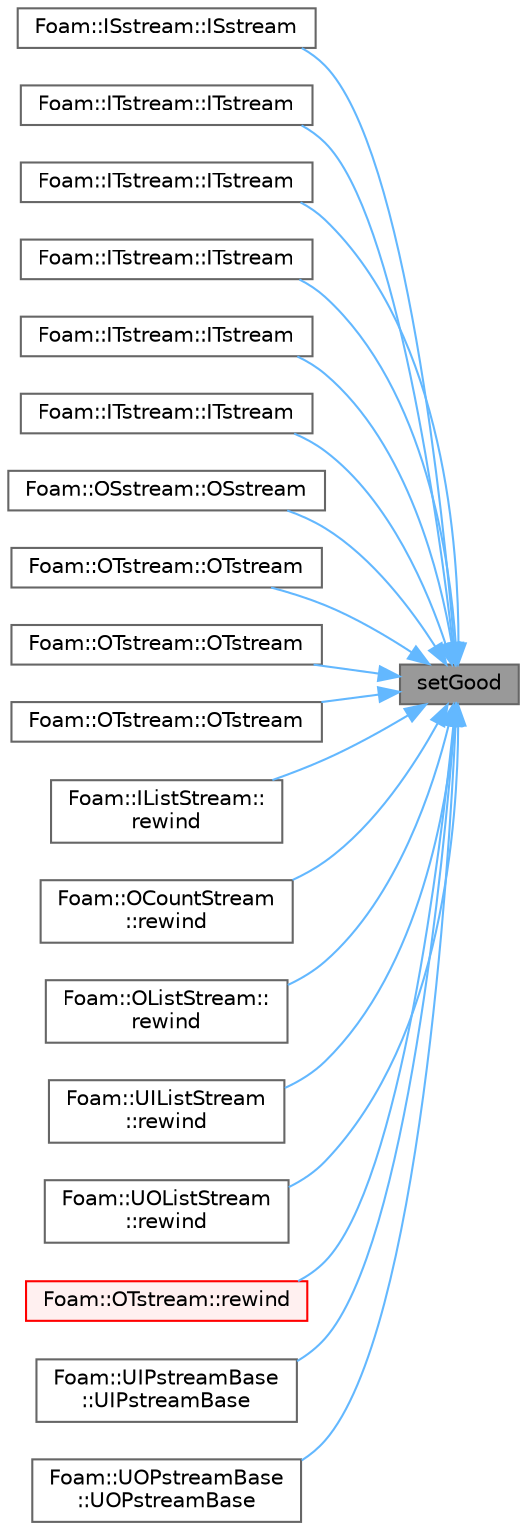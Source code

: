 digraph "setGood"
{
 // LATEX_PDF_SIZE
  bgcolor="transparent";
  edge [fontname=Helvetica,fontsize=10,labelfontname=Helvetica,labelfontsize=10];
  node [fontname=Helvetica,fontsize=10,shape=box,height=0.2,width=0.4];
  rankdir="RL";
  Node1 [id="Node000001",label="setGood",height=0.2,width=0.4,color="gray40", fillcolor="grey60", style="filled", fontcolor="black",tooltip=" "];
  Node1 -> Node2 [id="edge1_Node000001_Node000002",dir="back",color="steelblue1",style="solid",tooltip=" "];
  Node2 [id="Node000002",label="Foam::ISstream::ISstream",height=0.2,width=0.4,color="grey40", fillcolor="white", style="filled",URL="$classFoam_1_1ISstream.html#ab1945aff0417db968611b564292afe5f",tooltip=" "];
  Node1 -> Node3 [id="edge2_Node000001_Node000003",dir="back",color="steelblue1",style="solid",tooltip=" "];
  Node3 [id="Node000003",label="Foam::ITstream::ITstream",height=0.2,width=0.4,color="grey40", fillcolor="white", style="filled",URL="$classFoam_1_1ITstream.html#aa1fbb4f0af4aa1fd8c6c2213332e9ada",tooltip=" "];
  Node1 -> Node4 [id="edge3_Node000001_Node000004",dir="back",color="steelblue1",style="solid",tooltip=" "];
  Node4 [id="Node000004",label="Foam::ITstream::ITstream",height=0.2,width=0.4,color="grey40", fillcolor="white", style="filled",URL="$classFoam_1_1ITstream.html#a5e3eb80edfd92b40038ffd72e2b5ca37",tooltip=" "];
  Node1 -> Node5 [id="edge4_Node000001_Node000005",dir="back",color="steelblue1",style="solid",tooltip=" "];
  Node5 [id="Node000005",label="Foam::ITstream::ITstream",height=0.2,width=0.4,color="grey40", fillcolor="white", style="filled",URL="$classFoam_1_1ITstream.html#ac1be7b87b384a4478c799a30604ca7a4",tooltip=" "];
  Node1 -> Node6 [id="edge5_Node000001_Node000006",dir="back",color="steelblue1",style="solid",tooltip=" "];
  Node6 [id="Node000006",label="Foam::ITstream::ITstream",height=0.2,width=0.4,color="grey40", fillcolor="white", style="filled",URL="$classFoam_1_1ITstream.html#a2476118ccb0c51c8ab22333b62873fb5",tooltip=" "];
  Node1 -> Node7 [id="edge6_Node000001_Node000007",dir="back",color="steelblue1",style="solid",tooltip=" "];
  Node7 [id="Node000007",label="Foam::ITstream::ITstream",height=0.2,width=0.4,color="grey40", fillcolor="white", style="filled",URL="$classFoam_1_1ITstream.html#a5be1b0eb5bd939960da0f54875313345",tooltip=" "];
  Node1 -> Node8 [id="edge7_Node000001_Node000008",dir="back",color="steelblue1",style="solid",tooltip=" "];
  Node8 [id="Node000008",label="Foam::OSstream::OSstream",height=0.2,width=0.4,color="grey40", fillcolor="white", style="filled",URL="$classFoam_1_1OSstream.html#aab90869730ead52f54278900d539e5f6",tooltip=" "];
  Node1 -> Node9 [id="edge8_Node000001_Node000009",dir="back",color="steelblue1",style="solid",tooltip=" "];
  Node9 [id="Node000009",label="Foam::OTstream::OTstream",height=0.2,width=0.4,color="grey40", fillcolor="white", style="filled",URL="$classFoam_1_1OTstream.html#a82a1f5601356b0d43c009e9db6152128",tooltip=" "];
  Node1 -> Node10 [id="edge9_Node000001_Node000010",dir="back",color="steelblue1",style="solid",tooltip=" "];
  Node10 [id="Node000010",label="Foam::OTstream::OTstream",height=0.2,width=0.4,color="grey40", fillcolor="white", style="filled",URL="$classFoam_1_1OTstream.html#a0d2af2045e677fbdd7267cd1facc4e78",tooltip=" "];
  Node1 -> Node11 [id="edge10_Node000001_Node000011",dir="back",color="steelblue1",style="solid",tooltip=" "];
  Node11 [id="Node000011",label="Foam::OTstream::OTstream",height=0.2,width=0.4,color="grey40", fillcolor="white", style="filled",URL="$classFoam_1_1OTstream.html#ada3722f0e0ab0b868ca3ef1cea1043bd",tooltip=" "];
  Node1 -> Node12 [id="edge11_Node000001_Node000012",dir="back",color="steelblue1",style="solid",tooltip=" "];
  Node12 [id="Node000012",label="Foam::IListStream::\lrewind",height=0.2,width=0.4,color="grey40", fillcolor="white", style="filled",URL="$classFoam_1_1IListStream.html#ae99d5e90c832f843bd32007d258dd886",tooltip=" "];
  Node1 -> Node13 [id="edge12_Node000001_Node000013",dir="back",color="steelblue1",style="solid",tooltip=" "];
  Node13 [id="Node000013",label="Foam::OCountStream\l::rewind",height=0.2,width=0.4,color="grey40", fillcolor="white", style="filled",URL="$classFoam_1_1OCountStream.html#ae99d5e90c832f843bd32007d258dd886",tooltip=" "];
  Node1 -> Node14 [id="edge13_Node000001_Node000014",dir="back",color="steelblue1",style="solid",tooltip=" "];
  Node14 [id="Node000014",label="Foam::OListStream::\lrewind",height=0.2,width=0.4,color="grey40", fillcolor="white", style="filled",URL="$classFoam_1_1OListStream.html#ae99d5e90c832f843bd32007d258dd886",tooltip=" "];
  Node1 -> Node15 [id="edge14_Node000001_Node000015",dir="back",color="steelblue1",style="solid",tooltip=" "];
  Node15 [id="Node000015",label="Foam::UIListStream\l::rewind",height=0.2,width=0.4,color="grey40", fillcolor="white", style="filled",URL="$classFoam_1_1UIListStream.html#ae99d5e90c832f843bd32007d258dd886",tooltip=" "];
  Node1 -> Node16 [id="edge15_Node000001_Node000016",dir="back",color="steelblue1",style="solid",tooltip=" "];
  Node16 [id="Node000016",label="Foam::UOListStream\l::rewind",height=0.2,width=0.4,color="grey40", fillcolor="white", style="filled",URL="$classFoam_1_1UOListStream.html#ae99d5e90c832f843bd32007d258dd886",tooltip=" "];
  Node1 -> Node17 [id="edge16_Node000001_Node000017",dir="back",color="steelblue1",style="solid",tooltip=" "];
  Node17 [id="Node000017",label="Foam::OTstream::rewind",height=0.2,width=0.4,color="red", fillcolor="#FFF0F0", style="filled",URL="$classFoam_1_1OTstream.html#ae99d5e90c832f843bd32007d258dd886",tooltip=" "];
  Node1 -> Node19 [id="edge17_Node000001_Node000019",dir="back",color="steelblue1",style="solid",tooltip=" "];
  Node19 [id="Node000019",label="Foam::UIPstreamBase\l::UIPstreamBase",height=0.2,width=0.4,color="grey40", fillcolor="white", style="filled",URL="$classFoam_1_1UIPstreamBase.html#ac877a2558bf5d511f39a8ce63899468d",tooltip=" "];
  Node1 -> Node20 [id="edge18_Node000001_Node000020",dir="back",color="steelblue1",style="solid",tooltip=" "];
  Node20 [id="Node000020",label="Foam::UOPstreamBase\l::UOPstreamBase",height=0.2,width=0.4,color="grey40", fillcolor="white", style="filled",URL="$classFoam_1_1UOPstreamBase.html#acaf2b45ab744f073db6f669ca1a1a685",tooltip=" "];
}

